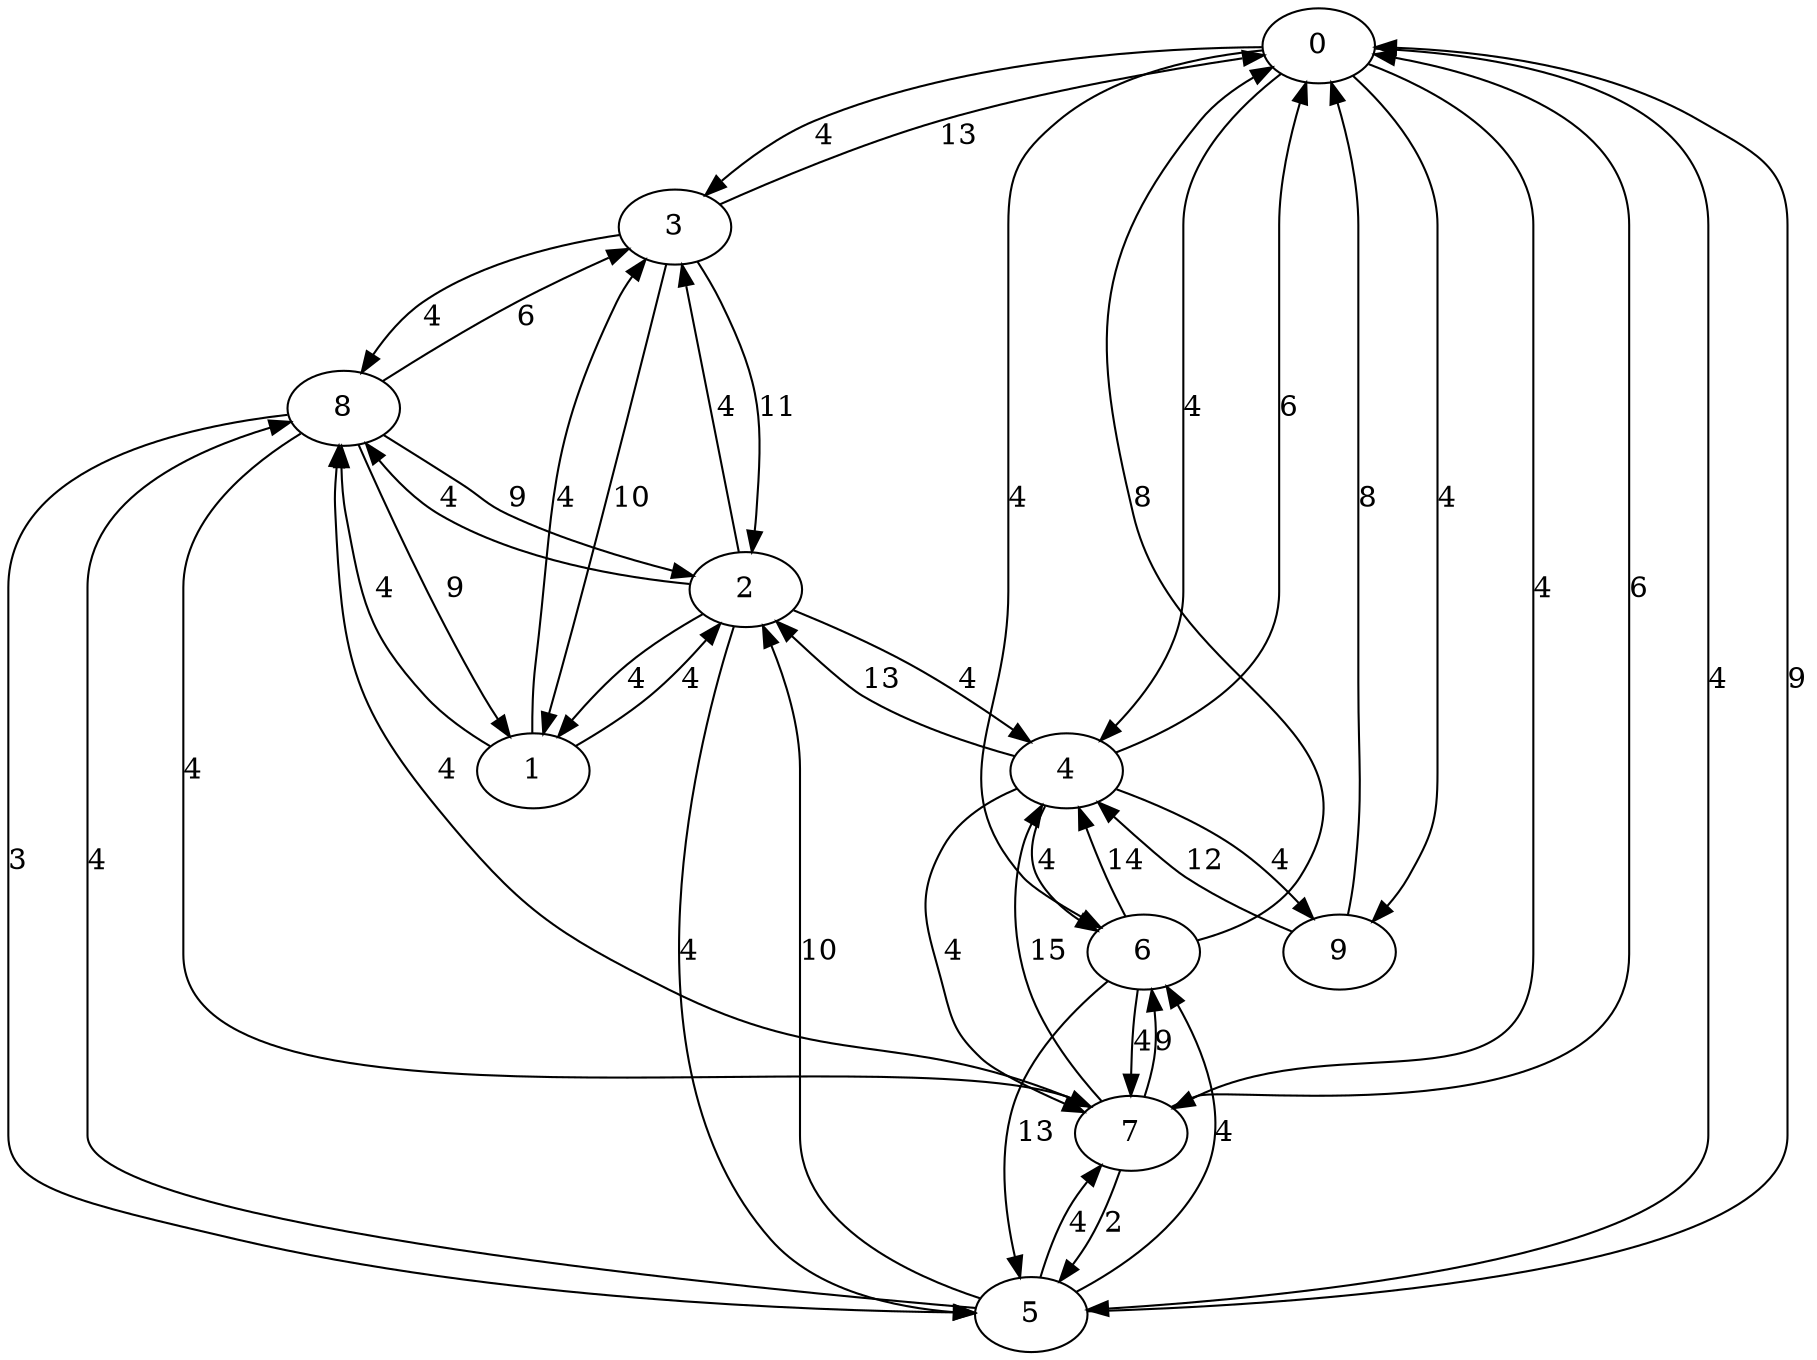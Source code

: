 digraph ROAD_GRAPH {
0 -> 3 [label="4"];
3 -> 0 [label="13"];
0 -> 4 [label="4"];
4 -> 0 [label="6"];
0 -> 5 [label="4"];
5 -> 0 [label="9"];
0 -> 6 [label="4"];
6 -> 0 [label="8"];
0 -> 7 [label="4"];
7 -> 0 [label="6"];
0 -> 9 [label="4"];
9 -> 0 [label="8"];
1 -> 2 [label="4"];
2 -> 1 [label="4"];
1 -> 3 [label="4"];
3 -> 1 [label="10"];
1 -> 8 [label="4"];
8 -> 1 [label="9"];
2 -> 3 [label="4"];
3 -> 2 [label="11"];
2 -> 4 [label="4"];
4 -> 2 [label="13"];
2 -> 5 [label="4"];
5 -> 2 [label="10"];
2 -> 8 [label="4"];
8 -> 2 [label="9"];
3 -> 8 [label="4"];
8 -> 3 [label="6"];
4 -> 6 [label="4"];
6 -> 4 [label="14"];
4 -> 7 [label="4"];
7 -> 4 [label="15"];
4 -> 9 [label="4"];
9 -> 4 [label="12"];
5 -> 6 [label="4"];
6 -> 5 [label="13"];
5 -> 7 [label="4"];
7 -> 5 [label="2"];
5 -> 8 [label="4"];
8 -> 5 [label="3"];
6 -> 7 [label="4"];
7 -> 6 [label="9"];
7 -> 8 [label="4"];
8 -> 7 [label="4"];
}
